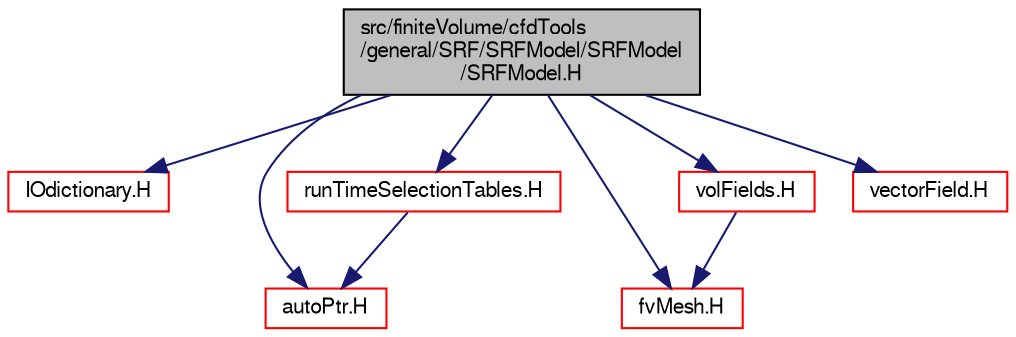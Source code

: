 digraph "src/finiteVolume/cfdTools/general/SRF/SRFModel/SRFModel/SRFModel.H"
{
  bgcolor="transparent";
  edge [fontname="FreeSans",fontsize="10",labelfontname="FreeSans",labelfontsize="10"];
  node [fontname="FreeSans",fontsize="10",shape=record];
  Node0 [label="src/finiteVolume/cfdTools\l/general/SRF/SRFModel/SRFModel\l/SRFModel.H",height=0.2,width=0.4,color="black", fillcolor="grey75", style="filled", fontcolor="black"];
  Node0 -> Node1 [color="midnightblue",fontsize="10",style="solid",fontname="FreeSans"];
  Node1 [label="IOdictionary.H",height=0.2,width=0.4,color="red",URL="$a09023.html"];
  Node0 -> Node46 [color="midnightblue",fontsize="10",style="solid",fontname="FreeSans"];
  Node46 [label="autoPtr.H",height=0.2,width=0.4,color="red",URL="$a11078.html"];
  Node0 -> Node60 [color="midnightblue",fontsize="10",style="solid",fontname="FreeSans"];
  Node60 [label="runTimeSelectionTables.H",height=0.2,width=0.4,color="red",URL="$a09266.html",tooltip="Macros to ease declaration of run-time selection tables. "];
  Node60 -> Node46 [color="midnightblue",fontsize="10",style="solid",fontname="FreeSans"];
  Node0 -> Node85 [color="midnightblue",fontsize="10",style="solid",fontname="FreeSans"];
  Node85 [label="fvMesh.H",height=0.2,width=0.4,color="red",URL="$a03533.html"];
  Node0 -> Node268 [color="midnightblue",fontsize="10",style="solid",fontname="FreeSans"];
  Node268 [label="volFields.H",height=0.2,width=0.4,color="red",URL="$a02750.html"];
  Node268 -> Node85 [color="midnightblue",fontsize="10",style="solid",fontname="FreeSans"];
  Node0 -> Node128 [color="midnightblue",fontsize="10",style="solid",fontname="FreeSans"];
  Node128 [label="vectorField.H",height=0.2,width=0.4,color="red",URL="$a09782.html"];
}
